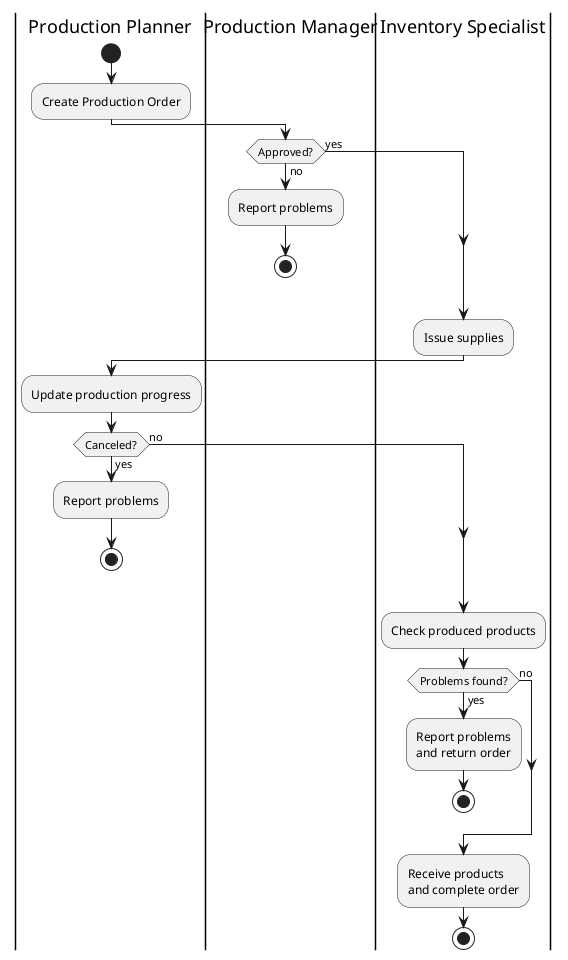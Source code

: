 @startuml production-workflow

|prod_planner|Production Planner
|prod_manager|Production Manager
|inv_spec|Inventory Specialist

|prod_planner|
start
:Create Production Order;

|prod_manager|
if (Approved?) then (no)
    :Report problems;
    stop
else (yes)
endif

|inv_spec|
:Issue supplies;

|prod_planner|
:Update production progress;

if (Canceled?) then (yes)
    :Report problems;
    stop
else (no)
endif

|inv_spec|
:Check produced products;

if (Problems found?) then (yes)
    :Report problems\nand return order;
    stop
else (no)
endif

|inv_spec|
:Receive products\nand complete order;

stop
@enduml